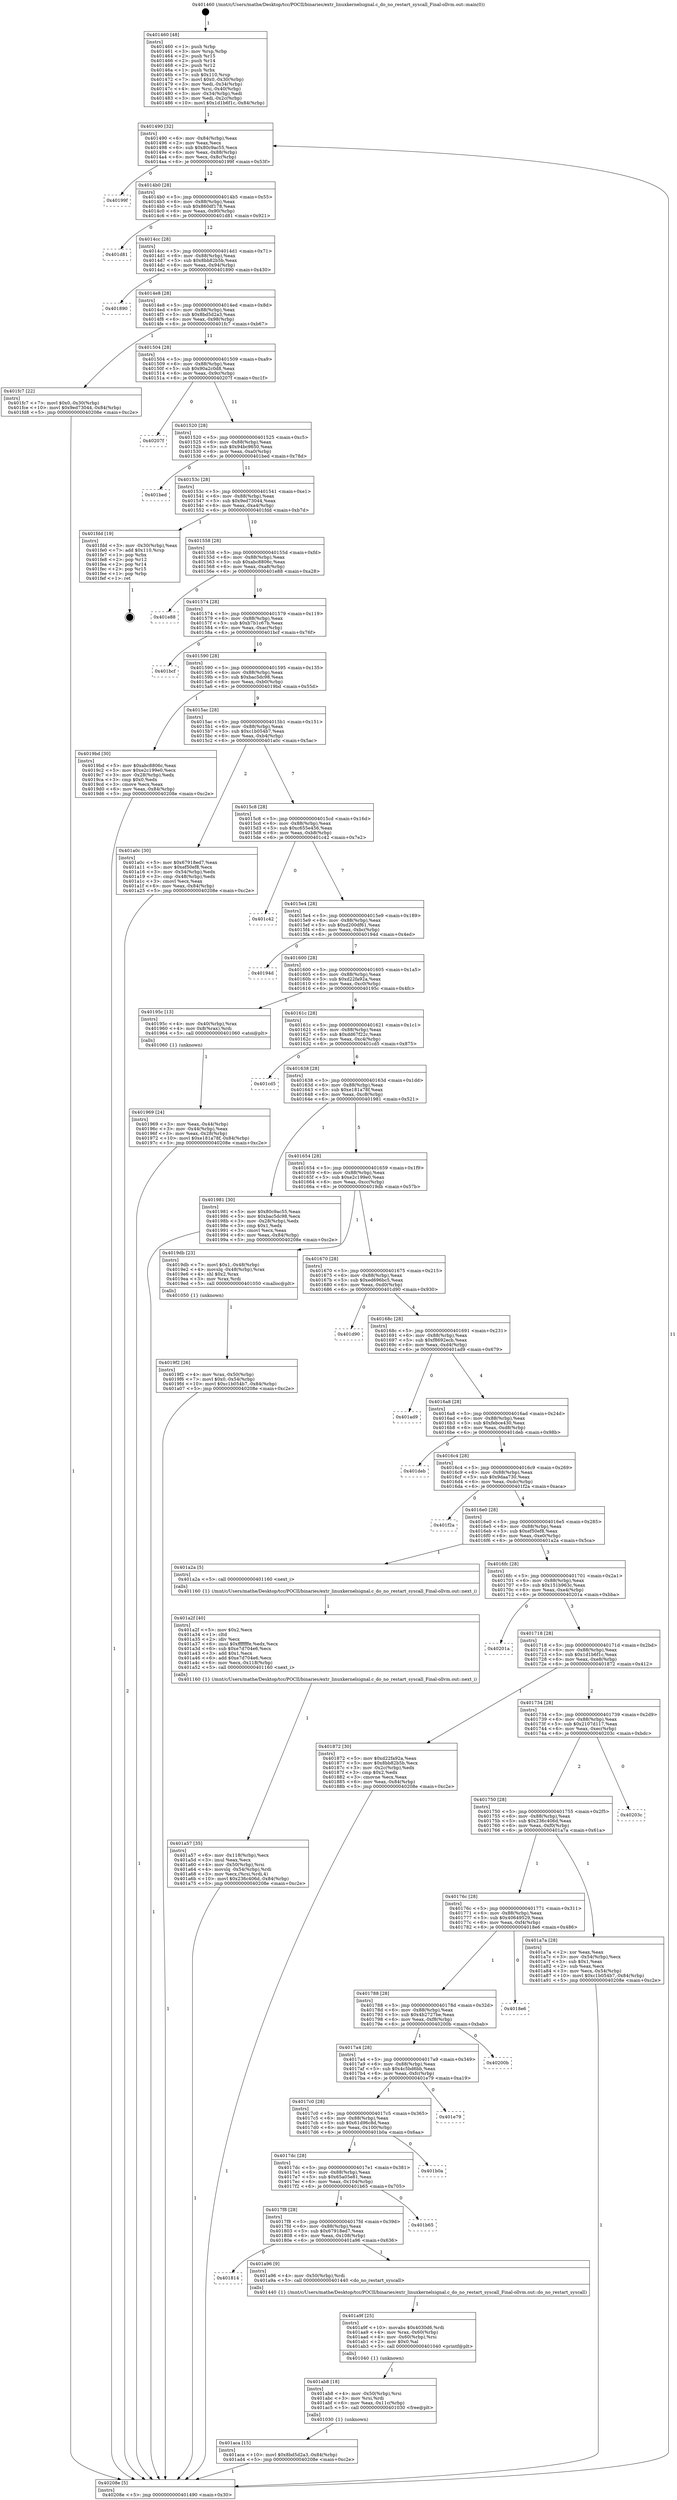 digraph "0x401460" {
  label = "0x401460 (/mnt/c/Users/mathe/Desktop/tcc/POCII/binaries/extr_linuxkernelsignal.c_do_no_restart_syscall_Final-ollvm.out::main(0))"
  labelloc = "t"
  node[shape=record]

  Entry [label="",width=0.3,height=0.3,shape=circle,fillcolor=black,style=filled]
  "0x401490" [label="{
     0x401490 [32]\l
     | [instrs]\l
     &nbsp;&nbsp;0x401490 \<+6\>: mov -0x84(%rbp),%eax\l
     &nbsp;&nbsp;0x401496 \<+2\>: mov %eax,%ecx\l
     &nbsp;&nbsp;0x401498 \<+6\>: sub $0x80c9ac55,%ecx\l
     &nbsp;&nbsp;0x40149e \<+6\>: mov %eax,-0x88(%rbp)\l
     &nbsp;&nbsp;0x4014a4 \<+6\>: mov %ecx,-0x8c(%rbp)\l
     &nbsp;&nbsp;0x4014aa \<+6\>: je 000000000040199f \<main+0x53f\>\l
  }"]
  "0x40199f" [label="{
     0x40199f\l
  }", style=dashed]
  "0x4014b0" [label="{
     0x4014b0 [28]\l
     | [instrs]\l
     &nbsp;&nbsp;0x4014b0 \<+5\>: jmp 00000000004014b5 \<main+0x55\>\l
     &nbsp;&nbsp;0x4014b5 \<+6\>: mov -0x88(%rbp),%eax\l
     &nbsp;&nbsp;0x4014bb \<+5\>: sub $0x860df178,%eax\l
     &nbsp;&nbsp;0x4014c0 \<+6\>: mov %eax,-0x90(%rbp)\l
     &nbsp;&nbsp;0x4014c6 \<+6\>: je 0000000000401d81 \<main+0x921\>\l
  }"]
  Exit [label="",width=0.3,height=0.3,shape=circle,fillcolor=black,style=filled,peripheries=2]
  "0x401d81" [label="{
     0x401d81\l
  }", style=dashed]
  "0x4014cc" [label="{
     0x4014cc [28]\l
     | [instrs]\l
     &nbsp;&nbsp;0x4014cc \<+5\>: jmp 00000000004014d1 \<main+0x71\>\l
     &nbsp;&nbsp;0x4014d1 \<+6\>: mov -0x88(%rbp),%eax\l
     &nbsp;&nbsp;0x4014d7 \<+5\>: sub $0x8bb82b5b,%eax\l
     &nbsp;&nbsp;0x4014dc \<+6\>: mov %eax,-0x94(%rbp)\l
     &nbsp;&nbsp;0x4014e2 \<+6\>: je 0000000000401890 \<main+0x430\>\l
  }"]
  "0x401aca" [label="{
     0x401aca [15]\l
     | [instrs]\l
     &nbsp;&nbsp;0x401aca \<+10\>: movl $0x8bd5d2a3,-0x84(%rbp)\l
     &nbsp;&nbsp;0x401ad4 \<+5\>: jmp 000000000040208e \<main+0xc2e\>\l
  }"]
  "0x401890" [label="{
     0x401890\l
  }", style=dashed]
  "0x4014e8" [label="{
     0x4014e8 [28]\l
     | [instrs]\l
     &nbsp;&nbsp;0x4014e8 \<+5\>: jmp 00000000004014ed \<main+0x8d\>\l
     &nbsp;&nbsp;0x4014ed \<+6\>: mov -0x88(%rbp),%eax\l
     &nbsp;&nbsp;0x4014f3 \<+5\>: sub $0x8bd5d2a3,%eax\l
     &nbsp;&nbsp;0x4014f8 \<+6\>: mov %eax,-0x98(%rbp)\l
     &nbsp;&nbsp;0x4014fe \<+6\>: je 0000000000401fc7 \<main+0xb67\>\l
  }"]
  "0x401ab8" [label="{
     0x401ab8 [18]\l
     | [instrs]\l
     &nbsp;&nbsp;0x401ab8 \<+4\>: mov -0x50(%rbp),%rsi\l
     &nbsp;&nbsp;0x401abc \<+3\>: mov %rsi,%rdi\l
     &nbsp;&nbsp;0x401abf \<+6\>: mov %eax,-0x11c(%rbp)\l
     &nbsp;&nbsp;0x401ac5 \<+5\>: call 0000000000401030 \<free@plt\>\l
     | [calls]\l
     &nbsp;&nbsp;0x401030 \{1\} (unknown)\l
  }"]
  "0x401fc7" [label="{
     0x401fc7 [22]\l
     | [instrs]\l
     &nbsp;&nbsp;0x401fc7 \<+7\>: movl $0x0,-0x30(%rbp)\l
     &nbsp;&nbsp;0x401fce \<+10\>: movl $0x9ed73044,-0x84(%rbp)\l
     &nbsp;&nbsp;0x401fd8 \<+5\>: jmp 000000000040208e \<main+0xc2e\>\l
  }"]
  "0x401504" [label="{
     0x401504 [28]\l
     | [instrs]\l
     &nbsp;&nbsp;0x401504 \<+5\>: jmp 0000000000401509 \<main+0xa9\>\l
     &nbsp;&nbsp;0x401509 \<+6\>: mov -0x88(%rbp),%eax\l
     &nbsp;&nbsp;0x40150f \<+5\>: sub $0x90a2c0d8,%eax\l
     &nbsp;&nbsp;0x401514 \<+6\>: mov %eax,-0x9c(%rbp)\l
     &nbsp;&nbsp;0x40151a \<+6\>: je 000000000040207f \<main+0xc1f\>\l
  }"]
  "0x401a9f" [label="{
     0x401a9f [25]\l
     | [instrs]\l
     &nbsp;&nbsp;0x401a9f \<+10\>: movabs $0x4030d6,%rdi\l
     &nbsp;&nbsp;0x401aa9 \<+4\>: mov %rax,-0x60(%rbp)\l
     &nbsp;&nbsp;0x401aad \<+4\>: mov -0x60(%rbp),%rsi\l
     &nbsp;&nbsp;0x401ab1 \<+2\>: mov $0x0,%al\l
     &nbsp;&nbsp;0x401ab3 \<+5\>: call 0000000000401040 \<printf@plt\>\l
     | [calls]\l
     &nbsp;&nbsp;0x401040 \{1\} (unknown)\l
  }"]
  "0x40207f" [label="{
     0x40207f\l
  }", style=dashed]
  "0x401520" [label="{
     0x401520 [28]\l
     | [instrs]\l
     &nbsp;&nbsp;0x401520 \<+5\>: jmp 0000000000401525 \<main+0xc5\>\l
     &nbsp;&nbsp;0x401525 \<+6\>: mov -0x88(%rbp),%eax\l
     &nbsp;&nbsp;0x40152b \<+5\>: sub $0x94bc9650,%eax\l
     &nbsp;&nbsp;0x401530 \<+6\>: mov %eax,-0xa0(%rbp)\l
     &nbsp;&nbsp;0x401536 \<+6\>: je 0000000000401bed \<main+0x78d\>\l
  }"]
  "0x401814" [label="{
     0x401814\l
  }", style=dashed]
  "0x401bed" [label="{
     0x401bed\l
  }", style=dashed]
  "0x40153c" [label="{
     0x40153c [28]\l
     | [instrs]\l
     &nbsp;&nbsp;0x40153c \<+5\>: jmp 0000000000401541 \<main+0xe1\>\l
     &nbsp;&nbsp;0x401541 \<+6\>: mov -0x88(%rbp),%eax\l
     &nbsp;&nbsp;0x401547 \<+5\>: sub $0x9ed73044,%eax\l
     &nbsp;&nbsp;0x40154c \<+6\>: mov %eax,-0xa4(%rbp)\l
     &nbsp;&nbsp;0x401552 \<+6\>: je 0000000000401fdd \<main+0xb7d\>\l
  }"]
  "0x401a96" [label="{
     0x401a96 [9]\l
     | [instrs]\l
     &nbsp;&nbsp;0x401a96 \<+4\>: mov -0x50(%rbp),%rdi\l
     &nbsp;&nbsp;0x401a9a \<+5\>: call 0000000000401440 \<do_no_restart_syscall\>\l
     | [calls]\l
     &nbsp;&nbsp;0x401440 \{1\} (/mnt/c/Users/mathe/Desktop/tcc/POCII/binaries/extr_linuxkernelsignal.c_do_no_restart_syscall_Final-ollvm.out::do_no_restart_syscall)\l
  }"]
  "0x401fdd" [label="{
     0x401fdd [19]\l
     | [instrs]\l
     &nbsp;&nbsp;0x401fdd \<+3\>: mov -0x30(%rbp),%eax\l
     &nbsp;&nbsp;0x401fe0 \<+7\>: add $0x110,%rsp\l
     &nbsp;&nbsp;0x401fe7 \<+1\>: pop %rbx\l
     &nbsp;&nbsp;0x401fe8 \<+2\>: pop %r12\l
     &nbsp;&nbsp;0x401fea \<+2\>: pop %r14\l
     &nbsp;&nbsp;0x401fec \<+2\>: pop %r15\l
     &nbsp;&nbsp;0x401fee \<+1\>: pop %rbp\l
     &nbsp;&nbsp;0x401fef \<+1\>: ret\l
  }"]
  "0x401558" [label="{
     0x401558 [28]\l
     | [instrs]\l
     &nbsp;&nbsp;0x401558 \<+5\>: jmp 000000000040155d \<main+0xfd\>\l
     &nbsp;&nbsp;0x40155d \<+6\>: mov -0x88(%rbp),%eax\l
     &nbsp;&nbsp;0x401563 \<+5\>: sub $0xabc8806c,%eax\l
     &nbsp;&nbsp;0x401568 \<+6\>: mov %eax,-0xa8(%rbp)\l
     &nbsp;&nbsp;0x40156e \<+6\>: je 0000000000401e88 \<main+0xa28\>\l
  }"]
  "0x4017f8" [label="{
     0x4017f8 [28]\l
     | [instrs]\l
     &nbsp;&nbsp;0x4017f8 \<+5\>: jmp 00000000004017fd \<main+0x39d\>\l
     &nbsp;&nbsp;0x4017fd \<+6\>: mov -0x88(%rbp),%eax\l
     &nbsp;&nbsp;0x401803 \<+5\>: sub $0x67918ed7,%eax\l
     &nbsp;&nbsp;0x401808 \<+6\>: mov %eax,-0x108(%rbp)\l
     &nbsp;&nbsp;0x40180e \<+6\>: je 0000000000401a96 \<main+0x636\>\l
  }"]
  "0x401e88" [label="{
     0x401e88\l
  }", style=dashed]
  "0x401574" [label="{
     0x401574 [28]\l
     | [instrs]\l
     &nbsp;&nbsp;0x401574 \<+5\>: jmp 0000000000401579 \<main+0x119\>\l
     &nbsp;&nbsp;0x401579 \<+6\>: mov -0x88(%rbp),%eax\l
     &nbsp;&nbsp;0x40157f \<+5\>: sub $0xb7b1c67b,%eax\l
     &nbsp;&nbsp;0x401584 \<+6\>: mov %eax,-0xac(%rbp)\l
     &nbsp;&nbsp;0x40158a \<+6\>: je 0000000000401bcf \<main+0x76f\>\l
  }"]
  "0x401b65" [label="{
     0x401b65\l
  }", style=dashed]
  "0x401bcf" [label="{
     0x401bcf\l
  }", style=dashed]
  "0x401590" [label="{
     0x401590 [28]\l
     | [instrs]\l
     &nbsp;&nbsp;0x401590 \<+5\>: jmp 0000000000401595 \<main+0x135\>\l
     &nbsp;&nbsp;0x401595 \<+6\>: mov -0x88(%rbp),%eax\l
     &nbsp;&nbsp;0x40159b \<+5\>: sub $0xbac5dc98,%eax\l
     &nbsp;&nbsp;0x4015a0 \<+6\>: mov %eax,-0xb0(%rbp)\l
     &nbsp;&nbsp;0x4015a6 \<+6\>: je 00000000004019bd \<main+0x55d\>\l
  }"]
  "0x4017dc" [label="{
     0x4017dc [28]\l
     | [instrs]\l
     &nbsp;&nbsp;0x4017dc \<+5\>: jmp 00000000004017e1 \<main+0x381\>\l
     &nbsp;&nbsp;0x4017e1 \<+6\>: mov -0x88(%rbp),%eax\l
     &nbsp;&nbsp;0x4017e7 \<+5\>: sub $0x65a05e81,%eax\l
     &nbsp;&nbsp;0x4017ec \<+6\>: mov %eax,-0x104(%rbp)\l
     &nbsp;&nbsp;0x4017f2 \<+6\>: je 0000000000401b65 \<main+0x705\>\l
  }"]
  "0x4019bd" [label="{
     0x4019bd [30]\l
     | [instrs]\l
     &nbsp;&nbsp;0x4019bd \<+5\>: mov $0xabc8806c,%eax\l
     &nbsp;&nbsp;0x4019c2 \<+5\>: mov $0xe2c199e0,%ecx\l
     &nbsp;&nbsp;0x4019c7 \<+3\>: mov -0x28(%rbp),%edx\l
     &nbsp;&nbsp;0x4019ca \<+3\>: cmp $0x0,%edx\l
     &nbsp;&nbsp;0x4019cd \<+3\>: cmove %ecx,%eax\l
     &nbsp;&nbsp;0x4019d0 \<+6\>: mov %eax,-0x84(%rbp)\l
     &nbsp;&nbsp;0x4019d6 \<+5\>: jmp 000000000040208e \<main+0xc2e\>\l
  }"]
  "0x4015ac" [label="{
     0x4015ac [28]\l
     | [instrs]\l
     &nbsp;&nbsp;0x4015ac \<+5\>: jmp 00000000004015b1 \<main+0x151\>\l
     &nbsp;&nbsp;0x4015b1 \<+6\>: mov -0x88(%rbp),%eax\l
     &nbsp;&nbsp;0x4015b7 \<+5\>: sub $0xc1b054b7,%eax\l
     &nbsp;&nbsp;0x4015bc \<+6\>: mov %eax,-0xb4(%rbp)\l
     &nbsp;&nbsp;0x4015c2 \<+6\>: je 0000000000401a0c \<main+0x5ac\>\l
  }"]
  "0x401b0a" [label="{
     0x401b0a\l
  }", style=dashed]
  "0x401a0c" [label="{
     0x401a0c [30]\l
     | [instrs]\l
     &nbsp;&nbsp;0x401a0c \<+5\>: mov $0x67918ed7,%eax\l
     &nbsp;&nbsp;0x401a11 \<+5\>: mov $0xef50ef8,%ecx\l
     &nbsp;&nbsp;0x401a16 \<+3\>: mov -0x54(%rbp),%edx\l
     &nbsp;&nbsp;0x401a19 \<+3\>: cmp -0x48(%rbp),%edx\l
     &nbsp;&nbsp;0x401a1c \<+3\>: cmovl %ecx,%eax\l
     &nbsp;&nbsp;0x401a1f \<+6\>: mov %eax,-0x84(%rbp)\l
     &nbsp;&nbsp;0x401a25 \<+5\>: jmp 000000000040208e \<main+0xc2e\>\l
  }"]
  "0x4015c8" [label="{
     0x4015c8 [28]\l
     | [instrs]\l
     &nbsp;&nbsp;0x4015c8 \<+5\>: jmp 00000000004015cd \<main+0x16d\>\l
     &nbsp;&nbsp;0x4015cd \<+6\>: mov -0x88(%rbp),%eax\l
     &nbsp;&nbsp;0x4015d3 \<+5\>: sub $0xc655e456,%eax\l
     &nbsp;&nbsp;0x4015d8 \<+6\>: mov %eax,-0xb8(%rbp)\l
     &nbsp;&nbsp;0x4015de \<+6\>: je 0000000000401c42 \<main+0x7e2\>\l
  }"]
  "0x4017c0" [label="{
     0x4017c0 [28]\l
     | [instrs]\l
     &nbsp;&nbsp;0x4017c0 \<+5\>: jmp 00000000004017c5 \<main+0x365\>\l
     &nbsp;&nbsp;0x4017c5 \<+6\>: mov -0x88(%rbp),%eax\l
     &nbsp;&nbsp;0x4017cb \<+5\>: sub $0x61d96c8d,%eax\l
     &nbsp;&nbsp;0x4017d0 \<+6\>: mov %eax,-0x100(%rbp)\l
     &nbsp;&nbsp;0x4017d6 \<+6\>: je 0000000000401b0a \<main+0x6aa\>\l
  }"]
  "0x401c42" [label="{
     0x401c42\l
  }", style=dashed]
  "0x4015e4" [label="{
     0x4015e4 [28]\l
     | [instrs]\l
     &nbsp;&nbsp;0x4015e4 \<+5\>: jmp 00000000004015e9 \<main+0x189\>\l
     &nbsp;&nbsp;0x4015e9 \<+6\>: mov -0x88(%rbp),%eax\l
     &nbsp;&nbsp;0x4015ef \<+5\>: sub $0xd200df61,%eax\l
     &nbsp;&nbsp;0x4015f4 \<+6\>: mov %eax,-0xbc(%rbp)\l
     &nbsp;&nbsp;0x4015fa \<+6\>: je 000000000040194d \<main+0x4ed\>\l
  }"]
  "0x401e79" [label="{
     0x401e79\l
  }", style=dashed]
  "0x40194d" [label="{
     0x40194d\l
  }", style=dashed]
  "0x401600" [label="{
     0x401600 [28]\l
     | [instrs]\l
     &nbsp;&nbsp;0x401600 \<+5\>: jmp 0000000000401605 \<main+0x1a5\>\l
     &nbsp;&nbsp;0x401605 \<+6\>: mov -0x88(%rbp),%eax\l
     &nbsp;&nbsp;0x40160b \<+5\>: sub $0xd22fa92a,%eax\l
     &nbsp;&nbsp;0x401610 \<+6\>: mov %eax,-0xc0(%rbp)\l
     &nbsp;&nbsp;0x401616 \<+6\>: je 000000000040195c \<main+0x4fc\>\l
  }"]
  "0x4017a4" [label="{
     0x4017a4 [28]\l
     | [instrs]\l
     &nbsp;&nbsp;0x4017a4 \<+5\>: jmp 00000000004017a9 \<main+0x349\>\l
     &nbsp;&nbsp;0x4017a9 \<+6\>: mov -0x88(%rbp),%eax\l
     &nbsp;&nbsp;0x4017af \<+5\>: sub $0x4c5bd6bb,%eax\l
     &nbsp;&nbsp;0x4017b4 \<+6\>: mov %eax,-0xfc(%rbp)\l
     &nbsp;&nbsp;0x4017ba \<+6\>: je 0000000000401e79 \<main+0xa19\>\l
  }"]
  "0x40195c" [label="{
     0x40195c [13]\l
     | [instrs]\l
     &nbsp;&nbsp;0x40195c \<+4\>: mov -0x40(%rbp),%rax\l
     &nbsp;&nbsp;0x401960 \<+4\>: mov 0x8(%rax),%rdi\l
     &nbsp;&nbsp;0x401964 \<+5\>: call 0000000000401060 \<atoi@plt\>\l
     | [calls]\l
     &nbsp;&nbsp;0x401060 \{1\} (unknown)\l
  }"]
  "0x40161c" [label="{
     0x40161c [28]\l
     | [instrs]\l
     &nbsp;&nbsp;0x40161c \<+5\>: jmp 0000000000401621 \<main+0x1c1\>\l
     &nbsp;&nbsp;0x401621 \<+6\>: mov -0x88(%rbp),%eax\l
     &nbsp;&nbsp;0x401627 \<+5\>: sub $0xdd67f22c,%eax\l
     &nbsp;&nbsp;0x40162c \<+6\>: mov %eax,-0xc4(%rbp)\l
     &nbsp;&nbsp;0x401632 \<+6\>: je 0000000000401cd5 \<main+0x875\>\l
  }"]
  "0x40200b" [label="{
     0x40200b\l
  }", style=dashed]
  "0x401cd5" [label="{
     0x401cd5\l
  }", style=dashed]
  "0x401638" [label="{
     0x401638 [28]\l
     | [instrs]\l
     &nbsp;&nbsp;0x401638 \<+5\>: jmp 000000000040163d \<main+0x1dd\>\l
     &nbsp;&nbsp;0x40163d \<+6\>: mov -0x88(%rbp),%eax\l
     &nbsp;&nbsp;0x401643 \<+5\>: sub $0xe181a78f,%eax\l
     &nbsp;&nbsp;0x401648 \<+6\>: mov %eax,-0xc8(%rbp)\l
     &nbsp;&nbsp;0x40164e \<+6\>: je 0000000000401981 \<main+0x521\>\l
  }"]
  "0x401788" [label="{
     0x401788 [28]\l
     | [instrs]\l
     &nbsp;&nbsp;0x401788 \<+5\>: jmp 000000000040178d \<main+0x32d\>\l
     &nbsp;&nbsp;0x40178d \<+6\>: mov -0x88(%rbp),%eax\l
     &nbsp;&nbsp;0x401793 \<+5\>: sub $0x4b2727be,%eax\l
     &nbsp;&nbsp;0x401798 \<+6\>: mov %eax,-0xf8(%rbp)\l
     &nbsp;&nbsp;0x40179e \<+6\>: je 000000000040200b \<main+0xbab\>\l
  }"]
  "0x401981" [label="{
     0x401981 [30]\l
     | [instrs]\l
     &nbsp;&nbsp;0x401981 \<+5\>: mov $0x80c9ac55,%eax\l
     &nbsp;&nbsp;0x401986 \<+5\>: mov $0xbac5dc98,%ecx\l
     &nbsp;&nbsp;0x40198b \<+3\>: mov -0x28(%rbp),%edx\l
     &nbsp;&nbsp;0x40198e \<+3\>: cmp $0x1,%edx\l
     &nbsp;&nbsp;0x401991 \<+3\>: cmovl %ecx,%eax\l
     &nbsp;&nbsp;0x401994 \<+6\>: mov %eax,-0x84(%rbp)\l
     &nbsp;&nbsp;0x40199a \<+5\>: jmp 000000000040208e \<main+0xc2e\>\l
  }"]
  "0x401654" [label="{
     0x401654 [28]\l
     | [instrs]\l
     &nbsp;&nbsp;0x401654 \<+5\>: jmp 0000000000401659 \<main+0x1f9\>\l
     &nbsp;&nbsp;0x401659 \<+6\>: mov -0x88(%rbp),%eax\l
     &nbsp;&nbsp;0x40165f \<+5\>: sub $0xe2c199e0,%eax\l
     &nbsp;&nbsp;0x401664 \<+6\>: mov %eax,-0xcc(%rbp)\l
     &nbsp;&nbsp;0x40166a \<+6\>: je 00000000004019db \<main+0x57b\>\l
  }"]
  "0x4018e6" [label="{
     0x4018e6\l
  }", style=dashed]
  "0x4019db" [label="{
     0x4019db [23]\l
     | [instrs]\l
     &nbsp;&nbsp;0x4019db \<+7\>: movl $0x1,-0x48(%rbp)\l
     &nbsp;&nbsp;0x4019e2 \<+4\>: movslq -0x48(%rbp),%rax\l
     &nbsp;&nbsp;0x4019e6 \<+4\>: shl $0x2,%rax\l
     &nbsp;&nbsp;0x4019ea \<+3\>: mov %rax,%rdi\l
     &nbsp;&nbsp;0x4019ed \<+5\>: call 0000000000401050 \<malloc@plt\>\l
     | [calls]\l
     &nbsp;&nbsp;0x401050 \{1\} (unknown)\l
  }"]
  "0x401670" [label="{
     0x401670 [28]\l
     | [instrs]\l
     &nbsp;&nbsp;0x401670 \<+5\>: jmp 0000000000401675 \<main+0x215\>\l
     &nbsp;&nbsp;0x401675 \<+6\>: mov -0x88(%rbp),%eax\l
     &nbsp;&nbsp;0x40167b \<+5\>: sub $0xed696bc5,%eax\l
     &nbsp;&nbsp;0x401680 \<+6\>: mov %eax,-0xd0(%rbp)\l
     &nbsp;&nbsp;0x401686 \<+6\>: je 0000000000401d90 \<main+0x930\>\l
  }"]
  "0x40176c" [label="{
     0x40176c [28]\l
     | [instrs]\l
     &nbsp;&nbsp;0x40176c \<+5\>: jmp 0000000000401771 \<main+0x311\>\l
     &nbsp;&nbsp;0x401771 \<+6\>: mov -0x88(%rbp),%eax\l
     &nbsp;&nbsp;0x401777 \<+5\>: sub $0x40649529,%eax\l
     &nbsp;&nbsp;0x40177c \<+6\>: mov %eax,-0xf4(%rbp)\l
     &nbsp;&nbsp;0x401782 \<+6\>: je 00000000004018e6 \<main+0x486\>\l
  }"]
  "0x401d90" [label="{
     0x401d90\l
  }", style=dashed]
  "0x40168c" [label="{
     0x40168c [28]\l
     | [instrs]\l
     &nbsp;&nbsp;0x40168c \<+5\>: jmp 0000000000401691 \<main+0x231\>\l
     &nbsp;&nbsp;0x401691 \<+6\>: mov -0x88(%rbp),%eax\l
     &nbsp;&nbsp;0x401697 \<+5\>: sub $0xf8692ecb,%eax\l
     &nbsp;&nbsp;0x40169c \<+6\>: mov %eax,-0xd4(%rbp)\l
     &nbsp;&nbsp;0x4016a2 \<+6\>: je 0000000000401ad9 \<main+0x679\>\l
  }"]
  "0x401a7a" [label="{
     0x401a7a [28]\l
     | [instrs]\l
     &nbsp;&nbsp;0x401a7a \<+2\>: xor %eax,%eax\l
     &nbsp;&nbsp;0x401a7c \<+3\>: mov -0x54(%rbp),%ecx\l
     &nbsp;&nbsp;0x401a7f \<+3\>: sub $0x1,%eax\l
     &nbsp;&nbsp;0x401a82 \<+2\>: sub %eax,%ecx\l
     &nbsp;&nbsp;0x401a84 \<+3\>: mov %ecx,-0x54(%rbp)\l
     &nbsp;&nbsp;0x401a87 \<+10\>: movl $0xc1b054b7,-0x84(%rbp)\l
     &nbsp;&nbsp;0x401a91 \<+5\>: jmp 000000000040208e \<main+0xc2e\>\l
  }"]
  "0x401ad9" [label="{
     0x401ad9\l
  }", style=dashed]
  "0x4016a8" [label="{
     0x4016a8 [28]\l
     | [instrs]\l
     &nbsp;&nbsp;0x4016a8 \<+5\>: jmp 00000000004016ad \<main+0x24d\>\l
     &nbsp;&nbsp;0x4016ad \<+6\>: mov -0x88(%rbp),%eax\l
     &nbsp;&nbsp;0x4016b3 \<+5\>: sub $0xfebce430,%eax\l
     &nbsp;&nbsp;0x4016b8 \<+6\>: mov %eax,-0xd8(%rbp)\l
     &nbsp;&nbsp;0x4016be \<+6\>: je 0000000000401deb \<main+0x98b\>\l
  }"]
  "0x401750" [label="{
     0x401750 [28]\l
     | [instrs]\l
     &nbsp;&nbsp;0x401750 \<+5\>: jmp 0000000000401755 \<main+0x2f5\>\l
     &nbsp;&nbsp;0x401755 \<+6\>: mov -0x88(%rbp),%eax\l
     &nbsp;&nbsp;0x40175b \<+5\>: sub $0x236c406d,%eax\l
     &nbsp;&nbsp;0x401760 \<+6\>: mov %eax,-0xf0(%rbp)\l
     &nbsp;&nbsp;0x401766 \<+6\>: je 0000000000401a7a \<main+0x61a\>\l
  }"]
  "0x401deb" [label="{
     0x401deb\l
  }", style=dashed]
  "0x4016c4" [label="{
     0x4016c4 [28]\l
     | [instrs]\l
     &nbsp;&nbsp;0x4016c4 \<+5\>: jmp 00000000004016c9 \<main+0x269\>\l
     &nbsp;&nbsp;0x4016c9 \<+6\>: mov -0x88(%rbp),%eax\l
     &nbsp;&nbsp;0x4016cf \<+5\>: sub $0x9daa730,%eax\l
     &nbsp;&nbsp;0x4016d4 \<+6\>: mov %eax,-0xdc(%rbp)\l
     &nbsp;&nbsp;0x4016da \<+6\>: je 0000000000401f2a \<main+0xaca\>\l
  }"]
  "0x40203c" [label="{
     0x40203c\l
  }", style=dashed]
  "0x401f2a" [label="{
     0x401f2a\l
  }", style=dashed]
  "0x4016e0" [label="{
     0x4016e0 [28]\l
     | [instrs]\l
     &nbsp;&nbsp;0x4016e0 \<+5\>: jmp 00000000004016e5 \<main+0x285\>\l
     &nbsp;&nbsp;0x4016e5 \<+6\>: mov -0x88(%rbp),%eax\l
     &nbsp;&nbsp;0x4016eb \<+5\>: sub $0xef50ef8,%eax\l
     &nbsp;&nbsp;0x4016f0 \<+6\>: mov %eax,-0xe0(%rbp)\l
     &nbsp;&nbsp;0x4016f6 \<+6\>: je 0000000000401a2a \<main+0x5ca\>\l
  }"]
  "0x401a57" [label="{
     0x401a57 [35]\l
     | [instrs]\l
     &nbsp;&nbsp;0x401a57 \<+6\>: mov -0x118(%rbp),%ecx\l
     &nbsp;&nbsp;0x401a5d \<+3\>: imul %eax,%ecx\l
     &nbsp;&nbsp;0x401a60 \<+4\>: mov -0x50(%rbp),%rsi\l
     &nbsp;&nbsp;0x401a64 \<+4\>: movslq -0x54(%rbp),%rdi\l
     &nbsp;&nbsp;0x401a68 \<+3\>: mov %ecx,(%rsi,%rdi,4)\l
     &nbsp;&nbsp;0x401a6b \<+10\>: movl $0x236c406d,-0x84(%rbp)\l
     &nbsp;&nbsp;0x401a75 \<+5\>: jmp 000000000040208e \<main+0xc2e\>\l
  }"]
  "0x401a2a" [label="{
     0x401a2a [5]\l
     | [instrs]\l
     &nbsp;&nbsp;0x401a2a \<+5\>: call 0000000000401160 \<next_i\>\l
     | [calls]\l
     &nbsp;&nbsp;0x401160 \{1\} (/mnt/c/Users/mathe/Desktop/tcc/POCII/binaries/extr_linuxkernelsignal.c_do_no_restart_syscall_Final-ollvm.out::next_i)\l
  }"]
  "0x4016fc" [label="{
     0x4016fc [28]\l
     | [instrs]\l
     &nbsp;&nbsp;0x4016fc \<+5\>: jmp 0000000000401701 \<main+0x2a1\>\l
     &nbsp;&nbsp;0x401701 \<+6\>: mov -0x88(%rbp),%eax\l
     &nbsp;&nbsp;0x401707 \<+5\>: sub $0x151b963c,%eax\l
     &nbsp;&nbsp;0x40170c \<+6\>: mov %eax,-0xe4(%rbp)\l
     &nbsp;&nbsp;0x401712 \<+6\>: je 000000000040201a \<main+0xbba\>\l
  }"]
  "0x401a2f" [label="{
     0x401a2f [40]\l
     | [instrs]\l
     &nbsp;&nbsp;0x401a2f \<+5\>: mov $0x2,%ecx\l
     &nbsp;&nbsp;0x401a34 \<+1\>: cltd\l
     &nbsp;&nbsp;0x401a35 \<+2\>: idiv %ecx\l
     &nbsp;&nbsp;0x401a37 \<+6\>: imul $0xfffffffe,%edx,%ecx\l
     &nbsp;&nbsp;0x401a3d \<+6\>: sub $0xe7d704e6,%ecx\l
     &nbsp;&nbsp;0x401a43 \<+3\>: add $0x1,%ecx\l
     &nbsp;&nbsp;0x401a46 \<+6\>: add $0xe7d704e6,%ecx\l
     &nbsp;&nbsp;0x401a4c \<+6\>: mov %ecx,-0x118(%rbp)\l
     &nbsp;&nbsp;0x401a52 \<+5\>: call 0000000000401160 \<next_i\>\l
     | [calls]\l
     &nbsp;&nbsp;0x401160 \{1\} (/mnt/c/Users/mathe/Desktop/tcc/POCII/binaries/extr_linuxkernelsignal.c_do_no_restart_syscall_Final-ollvm.out::next_i)\l
  }"]
  "0x40201a" [label="{
     0x40201a\l
  }", style=dashed]
  "0x401718" [label="{
     0x401718 [28]\l
     | [instrs]\l
     &nbsp;&nbsp;0x401718 \<+5\>: jmp 000000000040171d \<main+0x2bd\>\l
     &nbsp;&nbsp;0x40171d \<+6\>: mov -0x88(%rbp),%eax\l
     &nbsp;&nbsp;0x401723 \<+5\>: sub $0x1d1b6f1c,%eax\l
     &nbsp;&nbsp;0x401728 \<+6\>: mov %eax,-0xe8(%rbp)\l
     &nbsp;&nbsp;0x40172e \<+6\>: je 0000000000401872 \<main+0x412\>\l
  }"]
  "0x4019f2" [label="{
     0x4019f2 [26]\l
     | [instrs]\l
     &nbsp;&nbsp;0x4019f2 \<+4\>: mov %rax,-0x50(%rbp)\l
     &nbsp;&nbsp;0x4019f6 \<+7\>: movl $0x0,-0x54(%rbp)\l
     &nbsp;&nbsp;0x4019fd \<+10\>: movl $0xc1b054b7,-0x84(%rbp)\l
     &nbsp;&nbsp;0x401a07 \<+5\>: jmp 000000000040208e \<main+0xc2e\>\l
  }"]
  "0x401872" [label="{
     0x401872 [30]\l
     | [instrs]\l
     &nbsp;&nbsp;0x401872 \<+5\>: mov $0xd22fa92a,%eax\l
     &nbsp;&nbsp;0x401877 \<+5\>: mov $0x8bb82b5b,%ecx\l
     &nbsp;&nbsp;0x40187c \<+3\>: mov -0x2c(%rbp),%edx\l
     &nbsp;&nbsp;0x40187f \<+3\>: cmp $0x2,%edx\l
     &nbsp;&nbsp;0x401882 \<+3\>: cmovne %ecx,%eax\l
     &nbsp;&nbsp;0x401885 \<+6\>: mov %eax,-0x84(%rbp)\l
     &nbsp;&nbsp;0x40188b \<+5\>: jmp 000000000040208e \<main+0xc2e\>\l
  }"]
  "0x401734" [label="{
     0x401734 [28]\l
     | [instrs]\l
     &nbsp;&nbsp;0x401734 \<+5\>: jmp 0000000000401739 \<main+0x2d9\>\l
     &nbsp;&nbsp;0x401739 \<+6\>: mov -0x88(%rbp),%eax\l
     &nbsp;&nbsp;0x40173f \<+5\>: sub $0x2107d117,%eax\l
     &nbsp;&nbsp;0x401744 \<+6\>: mov %eax,-0xec(%rbp)\l
     &nbsp;&nbsp;0x40174a \<+6\>: je 000000000040203c \<main+0xbdc\>\l
  }"]
  "0x40208e" [label="{
     0x40208e [5]\l
     | [instrs]\l
     &nbsp;&nbsp;0x40208e \<+5\>: jmp 0000000000401490 \<main+0x30\>\l
  }"]
  "0x401460" [label="{
     0x401460 [48]\l
     | [instrs]\l
     &nbsp;&nbsp;0x401460 \<+1\>: push %rbp\l
     &nbsp;&nbsp;0x401461 \<+3\>: mov %rsp,%rbp\l
     &nbsp;&nbsp;0x401464 \<+2\>: push %r15\l
     &nbsp;&nbsp;0x401466 \<+2\>: push %r14\l
     &nbsp;&nbsp;0x401468 \<+2\>: push %r12\l
     &nbsp;&nbsp;0x40146a \<+1\>: push %rbx\l
     &nbsp;&nbsp;0x40146b \<+7\>: sub $0x110,%rsp\l
     &nbsp;&nbsp;0x401472 \<+7\>: movl $0x0,-0x30(%rbp)\l
     &nbsp;&nbsp;0x401479 \<+3\>: mov %edi,-0x34(%rbp)\l
     &nbsp;&nbsp;0x40147c \<+4\>: mov %rsi,-0x40(%rbp)\l
     &nbsp;&nbsp;0x401480 \<+3\>: mov -0x34(%rbp),%edi\l
     &nbsp;&nbsp;0x401483 \<+3\>: mov %edi,-0x2c(%rbp)\l
     &nbsp;&nbsp;0x401486 \<+10\>: movl $0x1d1b6f1c,-0x84(%rbp)\l
  }"]
  "0x401969" [label="{
     0x401969 [24]\l
     | [instrs]\l
     &nbsp;&nbsp;0x401969 \<+3\>: mov %eax,-0x44(%rbp)\l
     &nbsp;&nbsp;0x40196c \<+3\>: mov -0x44(%rbp),%eax\l
     &nbsp;&nbsp;0x40196f \<+3\>: mov %eax,-0x28(%rbp)\l
     &nbsp;&nbsp;0x401972 \<+10\>: movl $0xe181a78f,-0x84(%rbp)\l
     &nbsp;&nbsp;0x40197c \<+5\>: jmp 000000000040208e \<main+0xc2e\>\l
  }"]
  Entry -> "0x401460" [label=" 1"]
  "0x401490" -> "0x40199f" [label=" 0"]
  "0x401490" -> "0x4014b0" [label=" 12"]
  "0x401fdd" -> Exit [label=" 1"]
  "0x4014b0" -> "0x401d81" [label=" 0"]
  "0x4014b0" -> "0x4014cc" [label=" 12"]
  "0x401fc7" -> "0x40208e" [label=" 1"]
  "0x4014cc" -> "0x401890" [label=" 0"]
  "0x4014cc" -> "0x4014e8" [label=" 12"]
  "0x401aca" -> "0x40208e" [label=" 1"]
  "0x4014e8" -> "0x401fc7" [label=" 1"]
  "0x4014e8" -> "0x401504" [label=" 11"]
  "0x401ab8" -> "0x401aca" [label=" 1"]
  "0x401504" -> "0x40207f" [label=" 0"]
  "0x401504" -> "0x401520" [label=" 11"]
  "0x401a9f" -> "0x401ab8" [label=" 1"]
  "0x401520" -> "0x401bed" [label=" 0"]
  "0x401520" -> "0x40153c" [label=" 11"]
  "0x401a96" -> "0x401a9f" [label=" 1"]
  "0x40153c" -> "0x401fdd" [label=" 1"]
  "0x40153c" -> "0x401558" [label=" 10"]
  "0x4017f8" -> "0x401814" [label=" 0"]
  "0x401558" -> "0x401e88" [label=" 0"]
  "0x401558" -> "0x401574" [label=" 10"]
  "0x4017f8" -> "0x401a96" [label=" 1"]
  "0x401574" -> "0x401bcf" [label=" 0"]
  "0x401574" -> "0x401590" [label=" 10"]
  "0x4017dc" -> "0x4017f8" [label=" 1"]
  "0x401590" -> "0x4019bd" [label=" 1"]
  "0x401590" -> "0x4015ac" [label=" 9"]
  "0x4017dc" -> "0x401b65" [label=" 0"]
  "0x4015ac" -> "0x401a0c" [label=" 2"]
  "0x4015ac" -> "0x4015c8" [label=" 7"]
  "0x4017c0" -> "0x4017dc" [label=" 1"]
  "0x4015c8" -> "0x401c42" [label=" 0"]
  "0x4015c8" -> "0x4015e4" [label=" 7"]
  "0x4017c0" -> "0x401b0a" [label=" 0"]
  "0x4015e4" -> "0x40194d" [label=" 0"]
  "0x4015e4" -> "0x401600" [label=" 7"]
  "0x4017a4" -> "0x4017c0" [label=" 1"]
  "0x401600" -> "0x40195c" [label=" 1"]
  "0x401600" -> "0x40161c" [label=" 6"]
  "0x4017a4" -> "0x401e79" [label=" 0"]
  "0x40161c" -> "0x401cd5" [label=" 0"]
  "0x40161c" -> "0x401638" [label=" 6"]
  "0x401788" -> "0x4017a4" [label=" 1"]
  "0x401638" -> "0x401981" [label=" 1"]
  "0x401638" -> "0x401654" [label=" 5"]
  "0x401788" -> "0x40200b" [label=" 0"]
  "0x401654" -> "0x4019db" [label=" 1"]
  "0x401654" -> "0x401670" [label=" 4"]
  "0x40176c" -> "0x401788" [label=" 1"]
  "0x401670" -> "0x401d90" [label=" 0"]
  "0x401670" -> "0x40168c" [label=" 4"]
  "0x40176c" -> "0x4018e6" [label=" 0"]
  "0x40168c" -> "0x401ad9" [label=" 0"]
  "0x40168c" -> "0x4016a8" [label=" 4"]
  "0x401a7a" -> "0x40208e" [label=" 1"]
  "0x4016a8" -> "0x401deb" [label=" 0"]
  "0x4016a8" -> "0x4016c4" [label=" 4"]
  "0x401750" -> "0x401a7a" [label=" 1"]
  "0x4016c4" -> "0x401f2a" [label=" 0"]
  "0x4016c4" -> "0x4016e0" [label=" 4"]
  "0x401750" -> "0x40176c" [label=" 1"]
  "0x4016e0" -> "0x401a2a" [label=" 1"]
  "0x4016e0" -> "0x4016fc" [label=" 3"]
  "0x401734" -> "0x40203c" [label=" 0"]
  "0x4016fc" -> "0x40201a" [label=" 0"]
  "0x4016fc" -> "0x401718" [label=" 3"]
  "0x401734" -> "0x401750" [label=" 2"]
  "0x401718" -> "0x401872" [label=" 1"]
  "0x401718" -> "0x401734" [label=" 2"]
  "0x401872" -> "0x40208e" [label=" 1"]
  "0x401460" -> "0x401490" [label=" 1"]
  "0x40208e" -> "0x401490" [label=" 11"]
  "0x40195c" -> "0x401969" [label=" 1"]
  "0x401969" -> "0x40208e" [label=" 1"]
  "0x401981" -> "0x40208e" [label=" 1"]
  "0x4019bd" -> "0x40208e" [label=" 1"]
  "0x4019db" -> "0x4019f2" [label=" 1"]
  "0x4019f2" -> "0x40208e" [label=" 1"]
  "0x401a0c" -> "0x40208e" [label=" 2"]
  "0x401a2a" -> "0x401a2f" [label=" 1"]
  "0x401a2f" -> "0x401a57" [label=" 1"]
  "0x401a57" -> "0x40208e" [label=" 1"]
}
